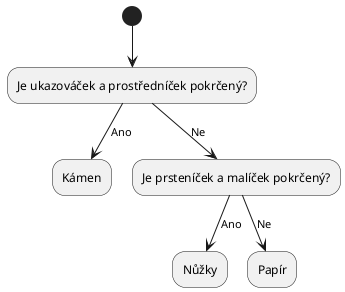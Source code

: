 @startuml

(*) --> "Je ukazováček a prostředníček pokrčený?"
-->[Ano] "Kámen"
"Je ukazováček a prostředníček pokrčený?" -->[Ne] "Je prsteníček a malíček pokrčený?"
-->[Ano] "Nůžky"
"Je prsteníček a malíček pokrčený?" -->[Ne] "Papír"

@enduml